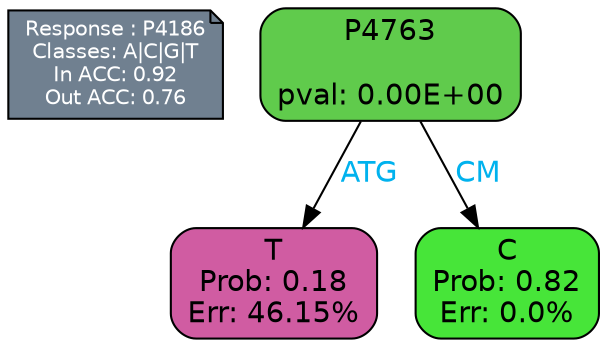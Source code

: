 digraph Tree {
node [shape=box, style="filled, rounded", color="black", fontname=helvetica] ;
graph [ranksep=equally, splines=polylines, bgcolor=transparent, dpi=600] ;
edge [fontname=helvetica] ;
LEGEND [label="Response : P4186
Classes: A|C|G|T
In ACC: 0.92
Out ACC: 0.76
",shape=note,align=left,style=filled,fillcolor="slategray",fontcolor="white",fontsize=10];1 [label="P4763

pval: 0.00E+00", fillcolor="#60cb4c"] ;
2 [label="T
Prob: 0.18
Err: 46.15%", fillcolor="#d05ca2"] ;
3 [label="C
Prob: 0.82
Err: 0.0%", fillcolor="#47e539"] ;
1 -> 2 [label="ATG",fontcolor=deepskyblue2] ;
1 -> 3 [label="CM",fontcolor=deepskyblue2] ;
{rank = same; 2;3;}{rank = same; LEGEND;1;}}